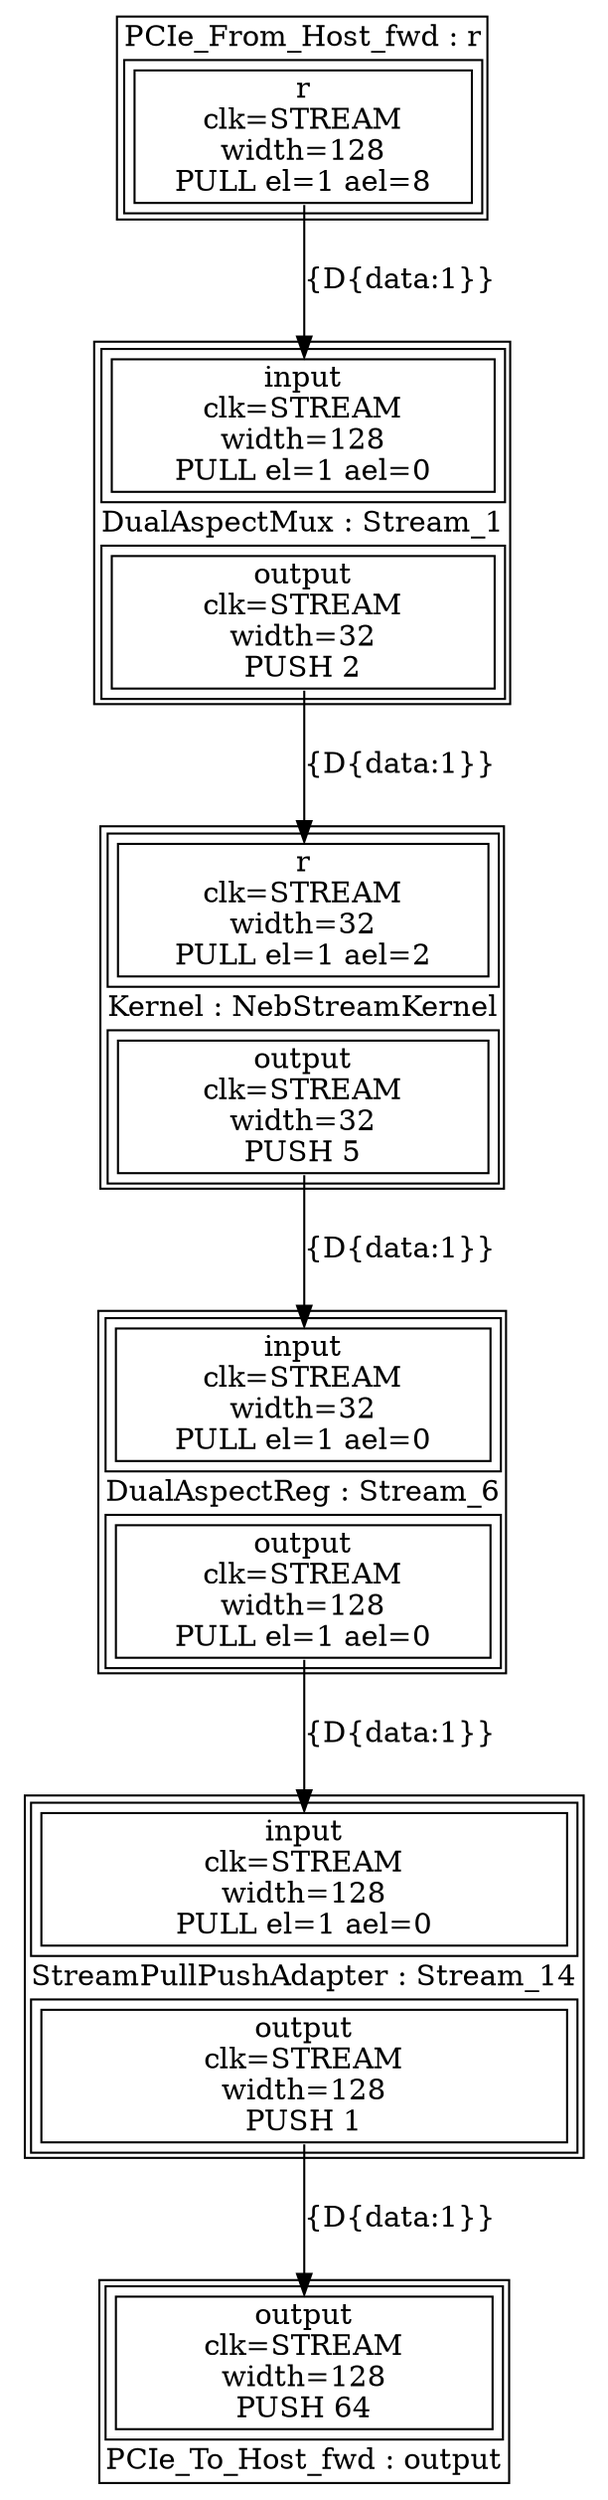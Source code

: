 digraph manager_compiler_graph {
NebStreamKernel[shape=plaintext, label=<<TABLE  BORDER="1" CELLPADDING="1" CELLSPACING="1"><TR><TD BGCOLOR="white" BORDER="0" PORT="inputs" ROWSPAN="1" COLSPAN="1"><TABLE  BORDER="1" CELLPADDING="1" CELLSPACING="4"><TR><TD BGCOLOR="white" BORDER="1" PORT="r" ROWSPAN="1" COLSPAN="1">r<BR/>clk=STREAM<BR/>width=32<BR/>PULL el=1 ael=2</TD></TR></TABLE></TD></TR><TR><TD BGCOLOR="white" BORDER="0" PORT="node_info" ROWSPAN="1" COLSPAN="1">Kernel : NebStreamKernel</TD></TR><TR><TD BGCOLOR="white" BORDER="0" PORT="outputs" ROWSPAN="1" COLSPAN="1"><TABLE  BORDER="1" CELLPADDING="1" CELLSPACING="4"><TR><TD BGCOLOR="white" BORDER="1" PORT="output" ROWSPAN="1" COLSPAN="1">output<BR/>clk=STREAM<BR/>width=32<BR/>PUSH 5</TD></TR></TABLE></TD></TR></TABLE>>];
r[shape=plaintext, label=<<TABLE  BORDER="1" CELLPADDING="1" CELLSPACING="1"><TR><TD BGCOLOR="white" BORDER="0" PORT="node_info" ROWSPAN="1" COLSPAN="1">PCIe_From_Host_fwd : r</TD></TR><TR><TD BGCOLOR="white" BORDER="0" PORT="outputs" ROWSPAN="1" COLSPAN="1"><TABLE  BORDER="1" CELLPADDING="1" CELLSPACING="4"><TR><TD BGCOLOR="white" BORDER="1" PORT="r" ROWSPAN="1" COLSPAN="1">r<BR/>clk=STREAM<BR/>width=128<BR/>PULL el=1 ael=8</TD></TR></TABLE></TD></TR></TABLE>>];
output[shape=plaintext, label=<<TABLE  BORDER="1" CELLPADDING="1" CELLSPACING="1"><TR><TD BGCOLOR="white" BORDER="0" PORT="inputs" ROWSPAN="1" COLSPAN="1"><TABLE  BORDER="1" CELLPADDING="1" CELLSPACING="4"><TR><TD BGCOLOR="white" BORDER="1" PORT="output" ROWSPAN="1" COLSPAN="1">output<BR/>clk=STREAM<BR/>width=128<BR/>PUSH 64</TD></TR></TABLE></TD></TR><TR><TD BGCOLOR="white" BORDER="0" PORT="node_info" ROWSPAN="1" COLSPAN="1">PCIe_To_Host_fwd : output</TD></TR></TABLE>>];
Stream_1[shape=plaintext, label=<<TABLE  BORDER="1" CELLPADDING="1" CELLSPACING="1"><TR><TD BGCOLOR="white" BORDER="0" PORT="inputs" ROWSPAN="1" COLSPAN="1"><TABLE  BORDER="1" CELLPADDING="1" CELLSPACING="4"><TR><TD BGCOLOR="white" BORDER="1" PORT="input" ROWSPAN="1" COLSPAN="1">input<BR/>clk=STREAM<BR/>width=128<BR/>PULL el=1 ael=0</TD></TR></TABLE></TD></TR><TR><TD BGCOLOR="white" BORDER="0" PORT="node_info" ROWSPAN="1" COLSPAN="1">DualAspectMux : Stream_1</TD></TR><TR><TD BGCOLOR="white" BORDER="0" PORT="outputs" ROWSPAN="1" COLSPAN="1"><TABLE  BORDER="1" CELLPADDING="1" CELLSPACING="4"><TR><TD BGCOLOR="white" BORDER="1" PORT="output" ROWSPAN="1" COLSPAN="1">output<BR/>clk=STREAM<BR/>width=32<BR/>PUSH 2</TD></TR></TABLE></TD></TR></TABLE>>];
Stream_6[shape=plaintext, label=<<TABLE  BORDER="1" CELLPADDING="1" CELLSPACING="1"><TR><TD BGCOLOR="white" BORDER="0" PORT="inputs" ROWSPAN="1" COLSPAN="1"><TABLE  BORDER="1" CELLPADDING="1" CELLSPACING="4"><TR><TD BGCOLOR="white" BORDER="1" PORT="input" ROWSPAN="1" COLSPAN="1">input<BR/>clk=STREAM<BR/>width=32<BR/>PULL el=1 ael=0</TD></TR></TABLE></TD></TR><TR><TD BGCOLOR="white" BORDER="0" PORT="node_info" ROWSPAN="1" COLSPAN="1">DualAspectReg : Stream_6</TD></TR><TR><TD BGCOLOR="white" BORDER="0" PORT="outputs" ROWSPAN="1" COLSPAN="1"><TABLE  BORDER="1" CELLPADDING="1" CELLSPACING="4"><TR><TD BGCOLOR="white" BORDER="1" PORT="output" ROWSPAN="1" COLSPAN="1">output<BR/>clk=STREAM<BR/>width=128<BR/>PULL el=1 ael=0</TD></TR></TABLE></TD></TR></TABLE>>];
Stream_14[shape=plaintext, label=<<TABLE  BORDER="1" CELLPADDING="1" CELLSPACING="1"><TR><TD BGCOLOR="white" BORDER="0" PORT="inputs" ROWSPAN="1" COLSPAN="1"><TABLE  BORDER="1" CELLPADDING="1" CELLSPACING="4"><TR><TD BGCOLOR="white" BORDER="1" PORT="input" ROWSPAN="1" COLSPAN="1">input<BR/>clk=STREAM<BR/>width=128<BR/>PULL el=1 ael=0</TD></TR></TABLE></TD></TR><TR><TD BGCOLOR="white" BORDER="0" PORT="node_info" ROWSPAN="1" COLSPAN="1">StreamPullPushAdapter : Stream_14</TD></TR><TR><TD BGCOLOR="white" BORDER="0" PORT="outputs" ROWSPAN="1" COLSPAN="1"><TABLE  BORDER="1" CELLPADDING="1" CELLSPACING="4"><TR><TD BGCOLOR="white" BORDER="1" PORT="output" ROWSPAN="1" COLSPAN="1">output<BR/>clk=STREAM<BR/>width=128<BR/>PUSH 1</TD></TR></TABLE></TD></TR></TABLE>>];
r -> Stream_1 [headport="input" tailport="r" label="{D{data:1}}"]
NebStreamKernel -> Stream_6 [headport="input" tailport="output" label="{D{data:1}}"]
Stream_1 -> NebStreamKernel [headport="r" tailport="output" label="{D{data:1}}"]
Stream_6 -> Stream_14 [headport="input" tailport="output" label="{D{data:1}}"]
Stream_14 -> output [headport="output" tailport="output" label="{D{data:1}}"]
}
